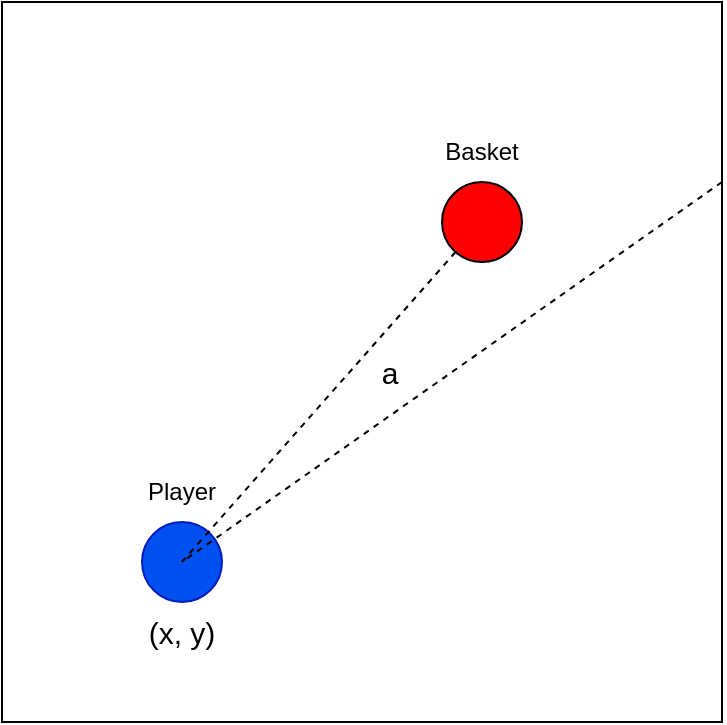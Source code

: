 <mxfile>
    <diagram id="0p9qbGQTngJ8ITv4FNYu" name="Page-1">
        <mxGraphModel dx="854" dy="572" grid="1" gridSize="10" guides="1" tooltips="1" connect="1" arrows="1" fold="1" page="1" pageScale="1" pageWidth="827" pageHeight="1169" math="1" shadow="0">
            <root>
                <mxCell id="0"/>
                <mxCell id="1" parent="0"/>
                <mxCell id="5" value="" style="whiteSpace=wrap;html=1;aspect=fixed;" parent="1" vertex="1">
                    <mxGeometry x="250" y="100" width="360" height="360" as="geometry"/>
                </mxCell>
                <mxCell id="8" value="" style="ellipse;whiteSpace=wrap;html=1;aspect=fixed;fillColor=#FF0000;" parent="1" vertex="1">
                    <mxGeometry x="470" y="190" width="40" height="40" as="geometry"/>
                </mxCell>
                <mxCell id="9" value="Basket" style="text;html=1;strokeColor=none;fillColor=none;align=center;verticalAlign=middle;whiteSpace=wrap;rounded=0;" parent="1" vertex="1">
                    <mxGeometry x="460" y="160" width="60" height="30" as="geometry"/>
                </mxCell>
                <mxCell id="10" value="" style="ellipse;whiteSpace=wrap;html=1;aspect=fixed;fillColor=#0050ef;fontColor=#ffffff;strokeColor=#001DBC;" parent="1" vertex="1">
                    <mxGeometry x="320" y="360" width="40" height="40" as="geometry"/>
                </mxCell>
                <mxCell id="11" value="Player" style="text;html=1;strokeColor=none;fillColor=none;align=center;verticalAlign=middle;whiteSpace=wrap;rounded=0;" parent="1" vertex="1">
                    <mxGeometry x="310" y="330" width="60" height="30" as="geometry"/>
                </mxCell>
                <mxCell id="12" value="&lt;font style=&quot;font-size: 15px&quot;&gt;(x, y)&lt;/font&gt;" style="text;html=1;strokeColor=none;fillColor=none;align=center;verticalAlign=middle;whiteSpace=wrap;rounded=0;" parent="1" vertex="1">
                    <mxGeometry x="290" y="400" width="100" height="30" as="geometry"/>
                </mxCell>
                <mxCell id="14" value="" style="endArrow=none;dashed=1;html=1;fontSize=15;exitX=1;exitY=0.25;exitDx=0;exitDy=0;" parent="1" source="5" edge="1">
                    <mxGeometry width="50" height="50" relative="1" as="geometry">
                        <mxPoint x="600" y="330" as="sourcePoint"/>
                        <mxPoint x="340" y="380" as="targetPoint"/>
                    </mxGeometry>
                </mxCell>
                <mxCell id="15" value="" style="endArrow=none;dashed=1;html=1;fontSize=15;" parent="1" source="8" edge="1">
                    <mxGeometry width="50" height="50" relative="1" as="geometry">
                        <mxPoint x="620" y="200" as="sourcePoint"/>
                        <mxPoint x="340" y="380" as="targetPoint"/>
                    </mxGeometry>
                </mxCell>
                <mxCell id="17" value="a" style="text;strokeColor=none;fillColor=none;align=center;verticalAlign=middle;whiteSpace=wrap;rounded=0;fontSize=15;" parent="1" vertex="1">
                    <mxGeometry x="414" y="270" width="60" height="30" as="geometry"/>
                </mxCell>
            </root>
        </mxGraphModel>
    </diagram>
</mxfile>